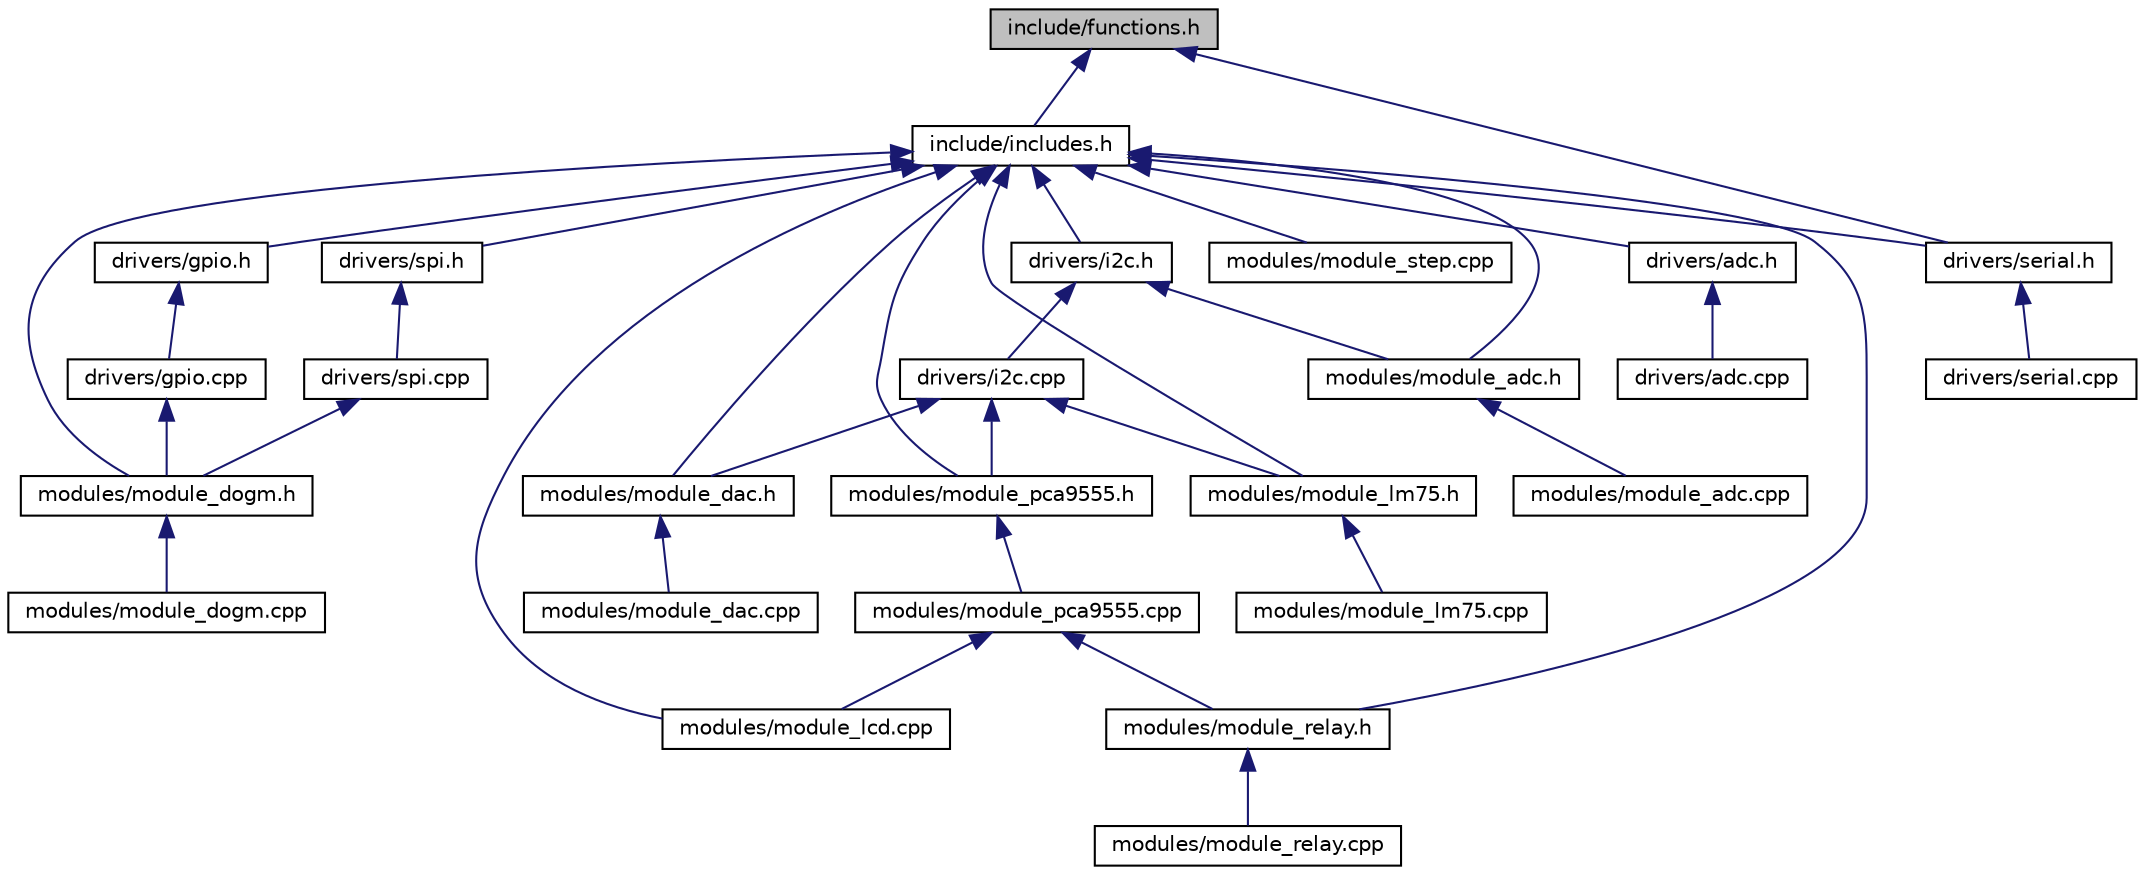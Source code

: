 digraph "include/functions.h"
{
  edge [fontname="Helvetica",fontsize="10",labelfontname="Helvetica",labelfontsize="10"];
  node [fontname="Helvetica",fontsize="10",shape=record];
  Node1 [label="include/functions.h",height=0.2,width=0.4,color="black", fillcolor="grey75", style="filled" fontcolor="black"];
  Node1 -> Node2 [dir="back",color="midnightblue",fontsize="10",style="solid",fontname="Helvetica"];
  Node2 [label="include/includes.h",height=0.2,width=0.4,color="black", fillcolor="white", style="filled",URL="$includes_8h.html"];
  Node2 -> Node3 [dir="back",color="midnightblue",fontsize="10",style="solid",fontname="Helvetica"];
  Node3 [label="drivers/adc.h",height=0.2,width=0.4,color="black", fillcolor="white", style="filled",URL="$adc_8h.html"];
  Node3 -> Node4 [dir="back",color="midnightblue",fontsize="10",style="solid",fontname="Helvetica"];
  Node4 [label="drivers/adc.cpp",height=0.2,width=0.4,color="black", fillcolor="white", style="filled",URL="$drivers_2adc_8cpp.html"];
  Node2 -> Node5 [dir="back",color="midnightblue",fontsize="10",style="solid",fontname="Helvetica"];
  Node5 [label="drivers/gpio.h",height=0.2,width=0.4,color="black", fillcolor="white", style="filled",URL="$gpio_8h.html"];
  Node5 -> Node6 [dir="back",color="midnightblue",fontsize="10",style="solid",fontname="Helvetica"];
  Node6 [label="drivers/gpio.cpp",height=0.2,width=0.4,color="black", fillcolor="white", style="filled",URL="$gpio_8cpp.html"];
  Node6 -> Node7 [dir="back",color="midnightblue",fontsize="10",style="solid",fontname="Helvetica"];
  Node7 [label="modules/module_dogm.h",height=0.2,width=0.4,color="black", fillcolor="white", style="filled",URL="$module__dogm_8h.html"];
  Node7 -> Node8 [dir="back",color="midnightblue",fontsize="10",style="solid",fontname="Helvetica"];
  Node8 [label="modules/module_dogm.cpp",height=0.2,width=0.4,color="black", fillcolor="white", style="filled",URL="$module__dogm_8cpp.html"];
  Node2 -> Node9 [dir="back",color="midnightblue",fontsize="10",style="solid",fontname="Helvetica"];
  Node9 [label="drivers/i2c.h",height=0.2,width=0.4,color="black", fillcolor="white", style="filled",URL="$i2c_8h.html"];
  Node9 -> Node10 [dir="back",color="midnightblue",fontsize="10",style="solid",fontname="Helvetica"];
  Node10 [label="drivers/i2c.cpp",height=0.2,width=0.4,color="black", fillcolor="white", style="filled",URL="$drivers_2i2c_8cpp.html"];
  Node10 -> Node11 [dir="back",color="midnightblue",fontsize="10",style="solid",fontname="Helvetica"];
  Node11 [label="modules/module_dac.h",height=0.2,width=0.4,color="black", fillcolor="white", style="filled",URL="$module__dac_8h.html"];
  Node11 -> Node12 [dir="back",color="midnightblue",fontsize="10",style="solid",fontname="Helvetica"];
  Node12 [label="modules/module_dac.cpp",height=0.2,width=0.4,color="black", fillcolor="white", style="filled",URL="$modules_2module__dac_8cpp.html"];
  Node10 -> Node13 [dir="back",color="midnightblue",fontsize="10",style="solid",fontname="Helvetica"];
  Node13 [label="modules/module_pca9555.h",height=0.2,width=0.4,color="black", fillcolor="white", style="filled",URL="$module__pca9555_8h.html"];
  Node13 -> Node14 [dir="back",color="midnightblue",fontsize="10",style="solid",fontname="Helvetica"];
  Node14 [label="modules/module_pca9555.cpp",height=0.2,width=0.4,color="black", fillcolor="white", style="filled",URL="$modules_2module__pca9555_8cpp.html"];
  Node14 -> Node15 [dir="back",color="midnightblue",fontsize="10",style="solid",fontname="Helvetica"];
  Node15 [label="modules/module_lcd.cpp",height=0.2,width=0.4,color="black", fillcolor="white", style="filled",URL="$module__lcd_8cpp.html"];
  Node14 -> Node16 [dir="back",color="midnightblue",fontsize="10",style="solid",fontname="Helvetica"];
  Node16 [label="modules/module_relay.h",height=0.2,width=0.4,color="black", fillcolor="white", style="filled",URL="$module__relay_8h.html"];
  Node16 -> Node17 [dir="back",color="midnightblue",fontsize="10",style="solid",fontname="Helvetica"];
  Node17 [label="modules/module_relay.cpp",height=0.2,width=0.4,color="black", fillcolor="white", style="filled",URL="$modules_2module__relay_8cpp.html"];
  Node10 -> Node18 [dir="back",color="midnightblue",fontsize="10",style="solid",fontname="Helvetica"];
  Node18 [label="modules/module_lm75.h",height=0.2,width=0.4,color="black", fillcolor="white", style="filled",URL="$module__lm75_8h.html"];
  Node18 -> Node19 [dir="back",color="midnightblue",fontsize="10",style="solid",fontname="Helvetica"];
  Node19 [label="modules/module_lm75.cpp",height=0.2,width=0.4,color="black", fillcolor="white", style="filled",URL="$module__lm75_8cpp.html"];
  Node9 -> Node20 [dir="back",color="midnightblue",fontsize="10",style="solid",fontname="Helvetica"];
  Node20 [label="modules/module_adc.h",height=0.2,width=0.4,color="black", fillcolor="white", style="filled",URL="$module__adc_8h.html"];
  Node20 -> Node21 [dir="back",color="midnightblue",fontsize="10",style="solid",fontname="Helvetica"];
  Node21 [label="modules/module_adc.cpp",height=0.2,width=0.4,color="black", fillcolor="white", style="filled",URL="$modules_2module__adc_8cpp.html"];
  Node2 -> Node22 [dir="back",color="midnightblue",fontsize="10",style="solid",fontname="Helvetica"];
  Node22 [label="drivers/serial.h",height=0.2,width=0.4,color="black", fillcolor="white", style="filled",URL="$serial_8h.html"];
  Node22 -> Node23 [dir="back",color="midnightblue",fontsize="10",style="solid",fontname="Helvetica"];
  Node23 [label="drivers/serial.cpp",height=0.2,width=0.4,color="black", fillcolor="white", style="filled",URL="$serial_8cpp.html"];
  Node2 -> Node24 [dir="back",color="midnightblue",fontsize="10",style="solid",fontname="Helvetica"];
  Node24 [label="drivers/spi.h",height=0.2,width=0.4,color="black", fillcolor="white", style="filled",URL="$spi_8h.html"];
  Node24 -> Node25 [dir="back",color="midnightblue",fontsize="10",style="solid",fontname="Helvetica"];
  Node25 [label="drivers/spi.cpp",height=0.2,width=0.4,color="black", fillcolor="white", style="filled",URL="$drivers_2spi_8cpp.html"];
  Node25 -> Node7 [dir="back",color="midnightblue",fontsize="10",style="solid",fontname="Helvetica"];
  Node2 -> Node20 [dir="back",color="midnightblue",fontsize="10",style="solid",fontname="Helvetica"];
  Node2 -> Node11 [dir="back",color="midnightblue",fontsize="10",style="solid",fontname="Helvetica"];
  Node2 -> Node7 [dir="back",color="midnightblue",fontsize="10",style="solid",fontname="Helvetica"];
  Node2 -> Node15 [dir="back",color="midnightblue",fontsize="10",style="solid",fontname="Helvetica"];
  Node2 -> Node13 [dir="back",color="midnightblue",fontsize="10",style="solid",fontname="Helvetica"];
  Node2 -> Node18 [dir="back",color="midnightblue",fontsize="10",style="solid",fontname="Helvetica"];
  Node2 -> Node16 [dir="back",color="midnightblue",fontsize="10",style="solid",fontname="Helvetica"];
  Node2 -> Node26 [dir="back",color="midnightblue",fontsize="10",style="solid",fontname="Helvetica"];
  Node26 [label="modules/module_step.cpp",height=0.2,width=0.4,color="black", fillcolor="white", style="filled",URL="$modules_2module__step_8cpp.html"];
  Node1 -> Node22 [dir="back",color="midnightblue",fontsize="10",style="solid",fontname="Helvetica"];
}
